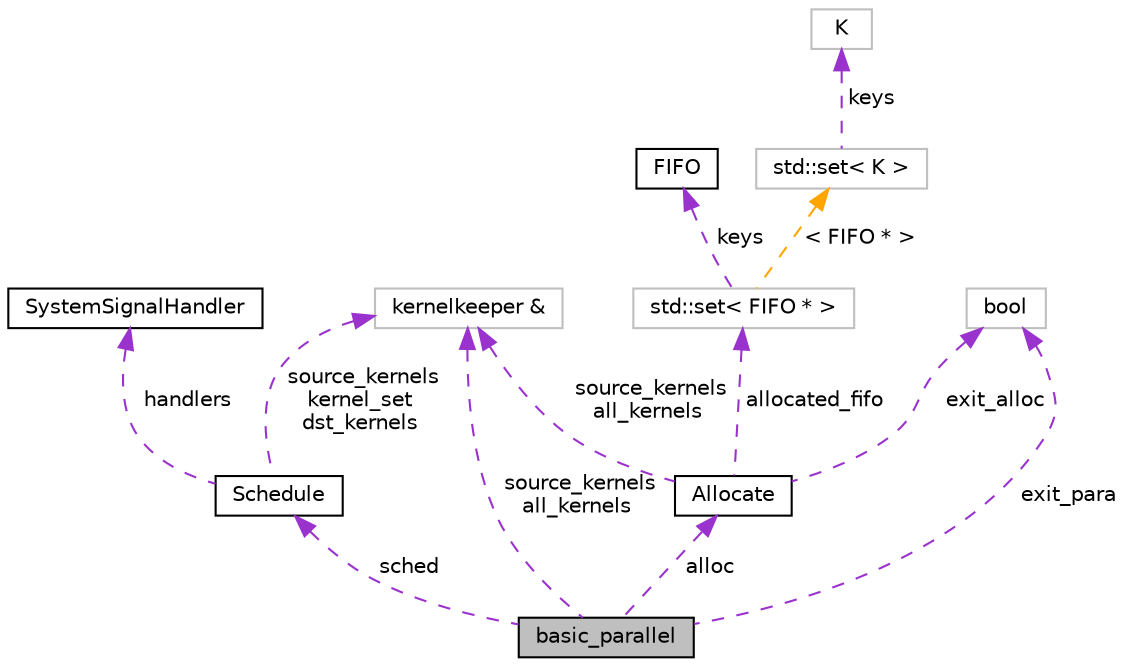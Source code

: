 digraph "basic_parallel"
{
 // INTERACTIVE_SVG=YES
  bgcolor="transparent";
  edge [fontname="Helvetica",fontsize="10",labelfontname="Helvetica",labelfontsize="10"];
  node [fontname="Helvetica",fontsize="10",shape=record];
  Node1 [label="basic_parallel",height=0.2,width=0.4,color="black", fillcolor="grey75", style="filled", fontcolor="black"];
  Node2 -> Node1 [dir="back",color="darkorchid3",fontsize="10",style="dashed",label=" sched" ,fontname="Helvetica"];
  Node2 [label="Schedule",height=0.2,width=0.4,color="black",URL="$class_schedule.html"];
  Node3 -> Node2 [dir="back",color="darkorchid3",fontsize="10",style="dashed",label=" source_kernels\nkernel_set\ndst_kernels" ,fontname="Helvetica"];
  Node3 [label="kernelkeeper &",height=0.2,width=0.4,color="grey75"];
  Node4 -> Node2 [dir="back",color="darkorchid3",fontsize="10",style="dashed",label=" handlers" ,fontname="Helvetica"];
  Node4 [label="SystemSignalHandler",height=0.2,width=0.4,color="black",URL="$class_system_signal_handler.html"];
  Node5 -> Node1 [dir="back",color="darkorchid3",fontsize="10",style="dashed",label=" exit_para" ,fontname="Helvetica"];
  Node5 [label="bool",height=0.2,width=0.4,color="grey75"];
  Node3 -> Node1 [dir="back",color="darkorchid3",fontsize="10",style="dashed",label=" source_kernels\nall_kernels" ,fontname="Helvetica"];
  Node6 -> Node1 [dir="back",color="darkorchid3",fontsize="10",style="dashed",label=" alloc" ,fontname="Helvetica"];
  Node6 [label="Allocate",height=0.2,width=0.4,color="black",URL="$class_allocate.html"];
  Node5 -> Node6 [dir="back",color="darkorchid3",fontsize="10",style="dashed",label=" exit_alloc" ,fontname="Helvetica"];
  Node3 -> Node6 [dir="back",color="darkorchid3",fontsize="10",style="dashed",label=" source_kernels\nall_kernels" ,fontname="Helvetica"];
  Node7 -> Node6 [dir="back",color="darkorchid3",fontsize="10",style="dashed",label=" allocated_fifo" ,fontname="Helvetica"];
  Node7 [label="std::set\< FIFO * \>",height=0.2,width=0.4,color="grey75"];
  Node8 -> Node7 [dir="back",color="darkorchid3",fontsize="10",style="dashed",label=" keys" ,fontname="Helvetica"];
  Node8 [label="FIFO",height=0.2,width=0.4,color="black",URL="$class_f_i_f_o.html"];
  Node9 -> Node7 [dir="back",color="orange",fontsize="10",style="dashed",label=" \< FIFO * \>" ,fontname="Helvetica"];
  Node9 [label="std::set\< K \>",height=0.2,width=0.4,color="grey75",tooltip="STL class. "];
  Node10 -> Node9 [dir="back",color="darkorchid3",fontsize="10",style="dashed",label=" keys" ,fontname="Helvetica"];
  Node10 [label="K",height=0.2,width=0.4,color="grey75"];
}
